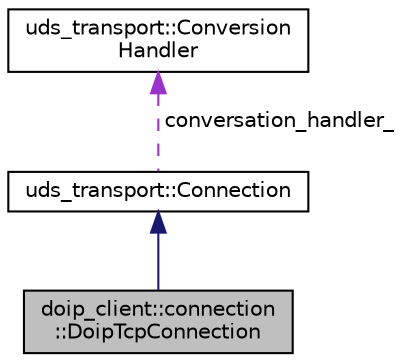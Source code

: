 digraph "doip_client::connection::DoipTcpConnection"
{
 // LATEX_PDF_SIZE
  edge [fontname="Helvetica",fontsize="10",labelfontname="Helvetica",labelfontsize="10"];
  node [fontname="Helvetica",fontsize="10",shape=record];
  Node1 [label="doip_client::connection\l::DoipTcpConnection",height=0.2,width=0.4,color="black", fillcolor="grey75", style="filled", fontcolor="black",tooltip="Doip Tcp Connection handle connection between two layers."];
  Node2 -> Node1 [dir="back",color="midnightblue",fontsize="10",style="solid",fontname="Helvetica"];
  Node2 [label="uds_transport::Connection",height=0.2,width=0.4,color="black", fillcolor="white", style="filled",URL="$classuds__transport_1_1Connection.html",tooltip="Interface class to handle connection between two layers."];
  Node3 -> Node2 [dir="back",color="darkorchid3",fontsize="10",style="dashed",label=" conversation_handler_" ,fontname="Helvetica"];
  Node3 [label="uds_transport::Conversion\lHandler",height=0.2,width=0.4,color="black", fillcolor="white", style="filled",URL="$classuds__transport_1_1ConversionHandler.html",tooltip="Class to manage reception from transport protocol handler to connection handler."];
}
